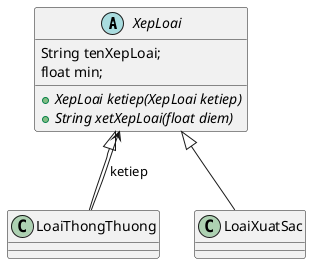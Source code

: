 @startuml
'https://plantuml.com/class-diagram

abstract class XepLoai{
    String tenXepLoai;
    float min;
    +{abstract} XepLoai ketiep(XepLoai ketiep)
    +{abstract} String xetXepLoai(float diem)
}
XepLoai <|-- LoaiThongThuong
XepLoai <|-- LoaiXuatSac
LoaiThongThuong --> XepLoai : ketiep

@enduml